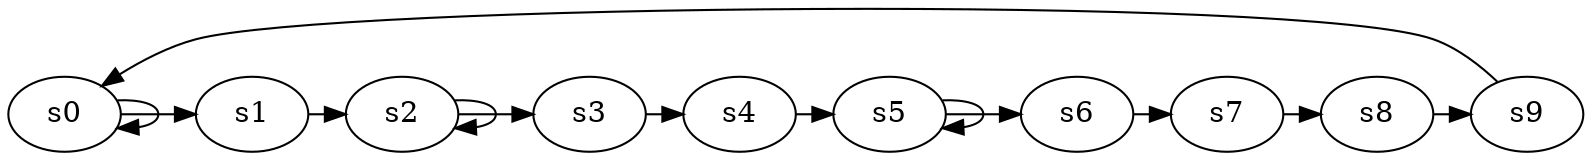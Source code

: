 digraph game_0469_cycle_10 {
    s0 [name="s0", player=0];
    s1 [name="s1", player=0];
    s2 [name="s2", player=0];
    s3 [name="s3", player=0, target=1];
    s4 [name="s4", player=0];
    s5 [name="s5", player=0, target=1];
    s6 [name="s6", player=0];
    s7 [name="s7", player=0];
    s8 [name="s8", player=0];
    s9 [name="s9", player=0, target=1];

    s0 -> s1 [constraint="time == 12 || time == 18"];
    s1 -> s2 [constraint="time == 3 || time == 12 || time == 19 || time == 22 || time == 23"];
    s2 -> s3 [constraint="time % 2 == 1"];
    s3 -> s4 [constraint="time % 4 == 1"];
    s4 -> s5 [constraint="time == 10 || time == 11 || time == 24"];
    s5 -> s6 [constraint="time % 5 == 3 || time % 5 == 1"];
    s6 -> s7 [constraint="time == 1 || time == 14"];
    s7 -> s8 [constraint="time == 14 || time == 24"];
    s8 -> s9 [constraint="time % 7 == 4"];
    s9 -> s0 [constraint="time % 7 == 2"];
    s0 -> s0 [constraint="time % 2 == 0"];
    s2 -> s2 [constraint="time % 4 == 0"];
    s5 -> s5 [constraint="time % 3 == 0"];
}

